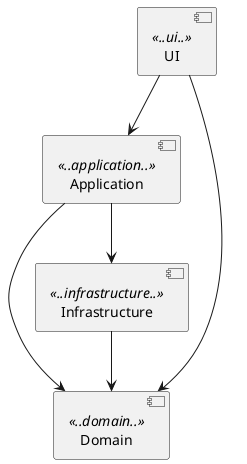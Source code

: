 @startuml
[Application] <<..application..>>
[Domain] <<..domain..>>
[Infrastructure] <<..infrastructure..>>
[UI] <<..ui..>>

[Application] --> [Domain]
[Application] --> [Infrastructure]
[Infrastructure] --> [Domain]
[UI] --> [Application]
[UI] --> [Domain]
@enduml
